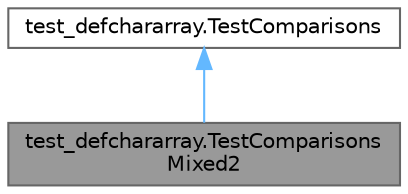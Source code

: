 digraph "test_defchararray.TestComparisonsMixed2"
{
 // LATEX_PDF_SIZE
  bgcolor="transparent";
  edge [fontname=Helvetica,fontsize=10,labelfontname=Helvetica,labelfontsize=10];
  node [fontname=Helvetica,fontsize=10,shape=box,height=0.2,width=0.4];
  Node1 [id="Node000001",label="test_defchararray.TestComparisons\lMixed2",height=0.2,width=0.4,color="gray40", fillcolor="grey60", style="filled", fontcolor="black",tooltip=" "];
  Node2 -> Node1 [id="edge2_Node000001_Node000002",dir="back",color="steelblue1",style="solid",tooltip=" "];
  Node2 [id="Node000002",label="test_defchararray.TestComparisons",height=0.2,width=0.4,color="gray40", fillcolor="white", style="filled",URL="$classtest__defchararray_1_1TestComparisons.html",tooltip=" "];
}
